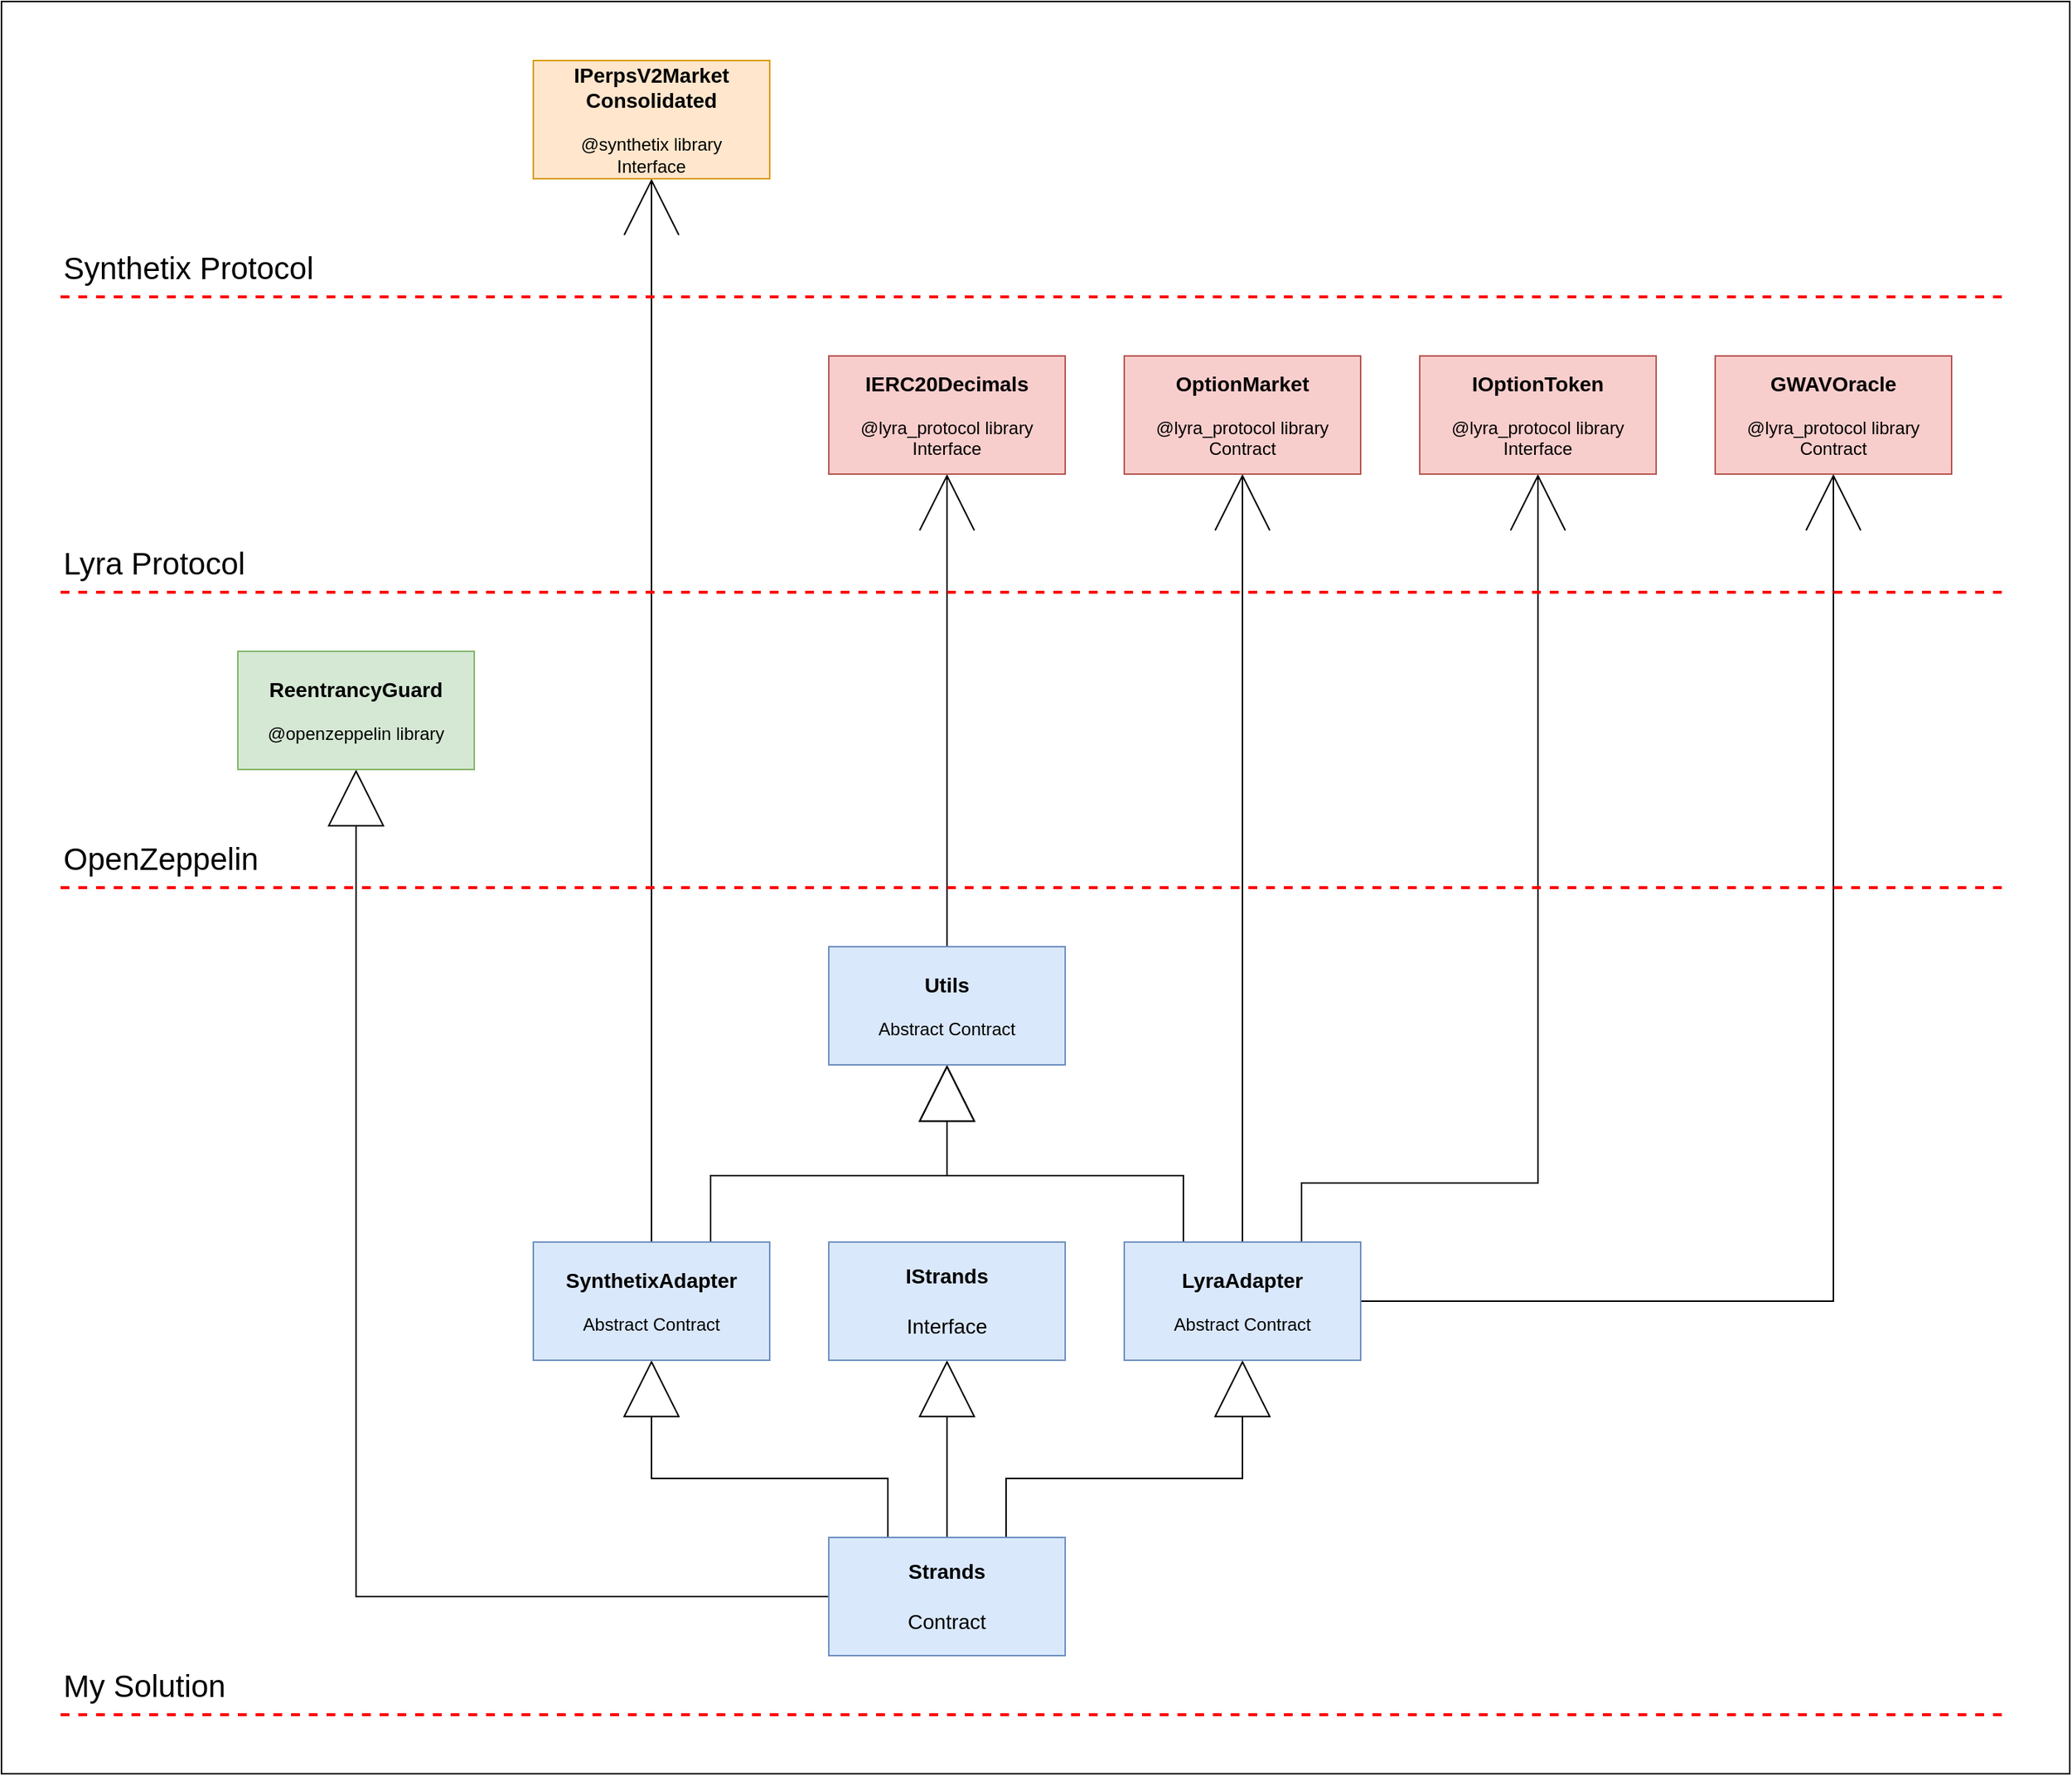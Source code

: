 <mxfile version="16.5.1" type="device"><diagram id="T7Pef8DJKbi-9kcrLMs_" name="Page-1"><mxGraphModel dx="768" dy="1617" grid="1" gridSize="10" guides="1" tooltips="1" connect="1" arrows="1" fold="1" page="1" pageScale="1" pageWidth="850" pageHeight="1100" math="0" shadow="0"><root><mxCell id="0"/><mxCell id="1" parent="0"/><mxCell id="s6nrQ3nBDZJn2pl19QdK-34" value="" style="rounded=0;whiteSpace=wrap;html=1;fontSize=21;fillColor=none;" vertex="1" parent="1"><mxGeometry x="120" y="-720" width="1400" height="1200" as="geometry"/></mxCell><mxCell id="s6nrQ3nBDZJn2pl19QdK-3" style="edgeStyle=orthogonalEdgeStyle;rounded=0;orthogonalLoop=1;jettySize=auto;html=1;exitX=0;exitY=0.5;exitDx=0;exitDy=0;entryX=0.5;entryY=1;entryDx=0;entryDy=0;fontSize=14;endArrow=block;endFill=0;endSize=36;" edge="1" parent="1" source="s6nrQ3nBDZJn2pl19QdK-1" target="s6nrQ3nBDZJn2pl19QdK-2"><mxGeometry relative="1" as="geometry"><Array as="points"><mxPoint x="360" y="360"/></Array></mxGeometry></mxCell><mxCell id="s6nrQ3nBDZJn2pl19QdK-5" style="edgeStyle=orthogonalEdgeStyle;rounded=0;orthogonalLoop=1;jettySize=auto;html=1;exitX=0.5;exitY=0;exitDx=0;exitDy=0;entryX=0.5;entryY=1;entryDx=0;entryDy=0;fontSize=14;endArrow=block;endFill=0;endSize=36;" edge="1" parent="1" source="s6nrQ3nBDZJn2pl19QdK-1" target="s6nrQ3nBDZJn2pl19QdK-4"><mxGeometry relative="1" as="geometry"/></mxCell><mxCell id="s6nrQ3nBDZJn2pl19QdK-7" style="edgeStyle=orthogonalEdgeStyle;rounded=0;orthogonalLoop=1;jettySize=auto;html=1;exitX=0.25;exitY=0;exitDx=0;exitDy=0;fontSize=14;endArrow=block;endFill=0;endSize=36;" edge="1" parent="1" source="s6nrQ3nBDZJn2pl19QdK-1" target="s6nrQ3nBDZJn2pl19QdK-6"><mxGeometry relative="1" as="geometry"><Array as="points"><mxPoint x="720" y="280"/><mxPoint x="560" y="280"/></Array></mxGeometry></mxCell><mxCell id="s6nrQ3nBDZJn2pl19QdK-9" style="edgeStyle=orthogonalEdgeStyle;rounded=0;orthogonalLoop=1;jettySize=auto;html=1;exitX=0.75;exitY=0;exitDx=0;exitDy=0;entryX=0.5;entryY=1;entryDx=0;entryDy=0;fontSize=14;endArrow=block;endFill=0;endSize=36;" edge="1" parent="1" source="s6nrQ3nBDZJn2pl19QdK-1" target="s6nrQ3nBDZJn2pl19QdK-8"><mxGeometry relative="1" as="geometry"><Array as="points"><mxPoint x="800" y="280"/><mxPoint x="960" y="280"/></Array></mxGeometry></mxCell><mxCell id="s6nrQ3nBDZJn2pl19QdK-1" value="&lt;font style=&quot;font-size: 14px&quot;&gt;&lt;b&gt;Strands&lt;/b&gt;&lt;br&gt;&lt;br&gt;Contract&lt;br&gt;&lt;/font&gt;" style="rounded=0;whiteSpace=wrap;html=1;fillColor=#dae8fc;strokeColor=#6c8ebf;" vertex="1" parent="1"><mxGeometry x="680" y="320" width="160" height="80" as="geometry"/></mxCell><mxCell id="s6nrQ3nBDZJn2pl19QdK-2" value="&lt;span style=&quot;font-size: 14px&quot;&gt;&lt;b&gt;ReentrancyGuard&lt;br&gt;&lt;/b&gt;&lt;/span&gt;&lt;br&gt;@openzeppelin library" style="rounded=0;whiteSpace=wrap;html=1;fillColor=#d5e8d4;strokeColor=#82b366;" vertex="1" parent="1"><mxGeometry x="280" y="-280" width="160" height="80" as="geometry"/></mxCell><mxCell id="s6nrQ3nBDZJn2pl19QdK-4" value="&lt;font style=&quot;font-size: 14px&quot;&gt;&lt;b&gt;IStrands&lt;/b&gt;&lt;br&gt;&lt;br&gt;Interface&lt;br&gt;&lt;/font&gt;" style="rounded=0;whiteSpace=wrap;html=1;fillColor=#dae8fc;strokeColor=#6c8ebf;" vertex="1" parent="1"><mxGeometry x="680" y="120" width="160" height="80" as="geometry"/></mxCell><mxCell id="s6nrQ3nBDZJn2pl19QdK-13" style="edgeStyle=orthogonalEdgeStyle;rounded=0;orthogonalLoop=1;jettySize=auto;html=1;exitX=0.75;exitY=0;exitDx=0;exitDy=0;fontSize=14;endArrow=block;endFill=0;endSize=36;" edge="1" parent="1" source="s6nrQ3nBDZJn2pl19QdK-6" target="s6nrQ3nBDZJn2pl19QdK-11"><mxGeometry relative="1" as="geometry"/></mxCell><mxCell id="s6nrQ3nBDZJn2pl19QdK-24" style="edgeStyle=orthogonalEdgeStyle;rounded=0;orthogonalLoop=1;jettySize=auto;html=1;exitX=0.5;exitY=0;exitDx=0;exitDy=0;entryX=0.5;entryY=1;entryDx=0;entryDy=0;fontSize=14;endArrow=open;endFill=0;endSize=36;strokeWidth=1;" edge="1" parent="1" source="s6nrQ3nBDZJn2pl19QdK-6" target="s6nrQ3nBDZJn2pl19QdK-23"><mxGeometry relative="1" as="geometry"/></mxCell><mxCell id="s6nrQ3nBDZJn2pl19QdK-6" value="&lt;span style=&quot;font-size: 14px&quot;&gt;&lt;b&gt;SynthetixAdapter&lt;br&gt;&lt;/b&gt;&lt;/span&gt;&lt;br&gt;Abstract Contract" style="rounded=0;whiteSpace=wrap;html=1;fillColor=#dae8fc;strokeColor=#6c8ebf;" vertex="1" parent="1"><mxGeometry x="480" y="120" width="160" height="80" as="geometry"/></mxCell><mxCell id="s6nrQ3nBDZJn2pl19QdK-14" style="edgeStyle=orthogonalEdgeStyle;rounded=0;orthogonalLoop=1;jettySize=auto;html=1;exitX=0.25;exitY=0;exitDx=0;exitDy=0;entryX=0.5;entryY=1;entryDx=0;entryDy=0;fontSize=14;endArrow=block;endFill=0;endSize=36;" edge="1" parent="1" source="s6nrQ3nBDZJn2pl19QdK-8" target="s6nrQ3nBDZJn2pl19QdK-11"><mxGeometry relative="1" as="geometry"/></mxCell><mxCell id="s6nrQ3nBDZJn2pl19QdK-18" style="edgeStyle=orthogonalEdgeStyle;rounded=0;orthogonalLoop=1;jettySize=auto;html=1;exitX=0.5;exitY=0;exitDx=0;exitDy=0;entryX=0.5;entryY=1;entryDx=0;entryDy=0;fontSize=14;endArrow=open;endFill=0;endSize=36;strokeWidth=1;" edge="1" parent="1" source="s6nrQ3nBDZJn2pl19QdK-8" target="s6nrQ3nBDZJn2pl19QdK-10"><mxGeometry relative="1" as="geometry"/></mxCell><mxCell id="s6nrQ3nBDZJn2pl19QdK-20" style="edgeStyle=orthogonalEdgeStyle;rounded=0;orthogonalLoop=1;jettySize=auto;html=1;fontSize=14;endArrow=open;endFill=0;endSize=36;strokeWidth=1;exitX=0.75;exitY=0;exitDx=0;exitDy=0;" edge="1" parent="1" source="s6nrQ3nBDZJn2pl19QdK-8" target="s6nrQ3nBDZJn2pl19QdK-19"><mxGeometry relative="1" as="geometry"><mxPoint x="1050" y="160" as="sourcePoint"/><Array as="points"><mxPoint x="1000" y="80"/><mxPoint x="1160" y="80"/></Array></mxGeometry></mxCell><mxCell id="s6nrQ3nBDZJn2pl19QdK-22" style="edgeStyle=orthogonalEdgeStyle;rounded=0;orthogonalLoop=1;jettySize=auto;html=1;exitX=1;exitY=0.5;exitDx=0;exitDy=0;entryX=0.5;entryY=1;entryDx=0;entryDy=0;fontSize=14;endArrow=open;endFill=0;endSize=36;strokeWidth=1;" edge="1" parent="1" source="s6nrQ3nBDZJn2pl19QdK-8" target="s6nrQ3nBDZJn2pl19QdK-21"><mxGeometry relative="1" as="geometry"><Array as="points"><mxPoint x="1360" y="160"/></Array></mxGeometry></mxCell><mxCell id="s6nrQ3nBDZJn2pl19QdK-8" value="&lt;span style=&quot;font-size: 14px&quot;&gt;&lt;b&gt;LyraAdapter&lt;br&gt;&lt;/b&gt;&lt;/span&gt;&lt;br&gt;Abstract Contract" style="rounded=0;whiteSpace=wrap;html=1;fillColor=#dae8fc;strokeColor=#6c8ebf;" vertex="1" parent="1"><mxGeometry x="880" y="120" width="160" height="80" as="geometry"/></mxCell><mxCell id="s6nrQ3nBDZJn2pl19QdK-10" value="&lt;span style=&quot;font-size: 14px&quot;&gt;&lt;b&gt;OptionMarket&lt;/b&gt;&lt;/span&gt;&lt;br&gt;&lt;br&gt;@lyra_protocol library&lt;br&gt;Contract" style="rounded=0;whiteSpace=wrap;html=1;fillColor=#f8cecc;strokeColor=#b85450;" vertex="1" parent="1"><mxGeometry x="880" y="-480" width="160" height="80" as="geometry"/></mxCell><mxCell id="s6nrQ3nBDZJn2pl19QdK-16" style="edgeStyle=orthogonalEdgeStyle;rounded=0;orthogonalLoop=1;jettySize=auto;html=1;exitX=0.5;exitY=0;exitDx=0;exitDy=0;entryX=0.5;entryY=1;entryDx=0;entryDy=0;fontSize=14;endArrow=open;endFill=0;endSize=36;" edge="1" parent="1" source="s6nrQ3nBDZJn2pl19QdK-11" target="s6nrQ3nBDZJn2pl19QdK-15"><mxGeometry relative="1" as="geometry"/></mxCell><mxCell id="s6nrQ3nBDZJn2pl19QdK-11" value="&lt;span style=&quot;font-size: 14px&quot;&gt;&lt;b&gt;Utils&lt;br&gt;&lt;/b&gt;&lt;/span&gt;&lt;br&gt;Abstract Contract" style="rounded=0;whiteSpace=wrap;html=1;fillColor=#dae8fc;strokeColor=#6c8ebf;" vertex="1" parent="1"><mxGeometry x="680" y="-80" width="160" height="80" as="geometry"/></mxCell><mxCell id="s6nrQ3nBDZJn2pl19QdK-15" value="&lt;span style=&quot;font-size: 14px&quot;&gt;&lt;b&gt;IERC20Decimals&lt;/b&gt;&lt;/span&gt;&lt;br&gt;&lt;br&gt;@lyra_protocol library&lt;br&gt;Interface" style="rounded=0;whiteSpace=wrap;html=1;fillColor=#f8cecc;strokeColor=#b85450;" vertex="1" parent="1"><mxGeometry x="680" y="-480" width="160" height="80" as="geometry"/></mxCell><mxCell id="s6nrQ3nBDZJn2pl19QdK-19" value="&lt;span style=&quot;font-size: 14px&quot;&gt;&lt;b&gt;IOptionToken&lt;/b&gt;&lt;/span&gt;&lt;br&gt;&lt;br&gt;@lyra_protocol library&lt;br&gt;Interface" style="rounded=0;whiteSpace=wrap;html=1;fillColor=#f8cecc;strokeColor=#b85450;" vertex="1" parent="1"><mxGeometry x="1080" y="-480" width="160" height="80" as="geometry"/></mxCell><mxCell id="s6nrQ3nBDZJn2pl19QdK-21" value="&lt;span style=&quot;font-size: 14px&quot;&gt;&lt;b&gt;GWAVOracle&lt;/b&gt;&lt;/span&gt;&lt;br&gt;&lt;br&gt;@lyra_protocol library&lt;br&gt;Contract" style="rounded=0;whiteSpace=wrap;html=1;fillColor=#f8cecc;strokeColor=#b85450;" vertex="1" parent="1"><mxGeometry x="1280" y="-480" width="160" height="80" as="geometry"/></mxCell><mxCell id="s6nrQ3nBDZJn2pl19QdK-23" value="&lt;span style=&quot;font-size: 14px&quot;&gt;&lt;b&gt;IPerpsV2Market&lt;br&gt;Consolidated&lt;/b&gt;&lt;/span&gt;&lt;br&gt;&lt;br&gt;@synthetix library&lt;br&gt;Interface" style="rounded=0;whiteSpace=wrap;html=1;fillColor=#ffe6cc;strokeColor=#d79b00;" vertex="1" parent="1"><mxGeometry x="480" y="-680" width="160" height="80" as="geometry"/></mxCell><mxCell id="s6nrQ3nBDZJn2pl19QdK-25" value="" style="endArrow=none;html=1;rounded=0;fontSize=14;endSize=36;strokeWidth=2;dashed=1;strokeColor=#FF0000;" edge="1" parent="1"><mxGeometry width="50" height="50" relative="1" as="geometry"><mxPoint x="160" y="-520" as="sourcePoint"/><mxPoint x="1480" y="-520" as="targetPoint"/></mxGeometry></mxCell><mxCell id="s6nrQ3nBDZJn2pl19QdK-26" value="" style="endArrow=none;html=1;rounded=0;fontSize=14;endSize=36;strokeWidth=2;dashed=1;strokeColor=#FF0000;" edge="1" parent="1"><mxGeometry width="50" height="50" relative="1" as="geometry"><mxPoint x="160" y="-320" as="sourcePoint"/><mxPoint x="1480" y="-320" as="targetPoint"/></mxGeometry></mxCell><mxCell id="s6nrQ3nBDZJn2pl19QdK-27" value="" style="endArrow=none;html=1;rounded=0;fontSize=14;endSize=36;strokeWidth=2;dashed=1;strokeColor=#FF0000;" edge="1" parent="1"><mxGeometry width="50" height="50" relative="1" as="geometry"><mxPoint x="160" y="-120" as="sourcePoint"/><mxPoint x="1480" y="-120" as="targetPoint"/></mxGeometry></mxCell><mxCell id="s6nrQ3nBDZJn2pl19QdK-28" value="" style="endArrow=none;html=1;rounded=0;fontSize=14;endSize=36;strokeWidth=2;dashed=1;strokeColor=#FF0000;" edge="1" parent="1"><mxGeometry width="50" height="50" relative="1" as="geometry"><mxPoint x="160" y="440" as="sourcePoint"/><mxPoint x="1480" y="440" as="targetPoint"/></mxGeometry></mxCell><mxCell id="s6nrQ3nBDZJn2pl19QdK-30" value="&lt;span style=&quot;font-weight: normal&quot;&gt;My Solution&lt;/span&gt;" style="text;html=1;strokeColor=none;fillColor=none;align=left;verticalAlign=middle;whiteSpace=wrap;rounded=0;fontSize=21;fontStyle=1" vertex="1" parent="1"><mxGeometry x="160" y="400" width="200" height="40" as="geometry"/></mxCell><mxCell id="s6nrQ3nBDZJn2pl19QdK-31" value="&lt;span style=&quot;font-weight: normal&quot;&gt;OpenZeppelin&lt;/span&gt;" style="text;html=1;strokeColor=none;fillColor=none;align=left;verticalAlign=middle;whiteSpace=wrap;rounded=0;fontSize=21;fontStyle=1" vertex="1" parent="1"><mxGeometry x="160" y="-160" width="200" height="40" as="geometry"/></mxCell><mxCell id="s6nrQ3nBDZJn2pl19QdK-32" value="&lt;span style=&quot;font-weight: normal&quot;&gt;Lyra Protocol&lt;/span&gt;" style="text;html=1;strokeColor=none;fillColor=none;align=left;verticalAlign=middle;whiteSpace=wrap;rounded=0;fontSize=21;fontStyle=1" vertex="1" parent="1"><mxGeometry x="160" y="-360" width="200" height="40" as="geometry"/></mxCell><mxCell id="s6nrQ3nBDZJn2pl19QdK-33" value="&lt;span style=&quot;font-weight: normal&quot;&gt;Synthetix Protocol&lt;/span&gt;" style="text;html=1;strokeColor=none;fillColor=none;align=left;verticalAlign=middle;whiteSpace=wrap;rounded=0;fontSize=21;fontStyle=1" vertex="1" parent="1"><mxGeometry x="160" y="-560" width="200" height="40" as="geometry"/></mxCell></root></mxGraphModel></diagram></mxfile>